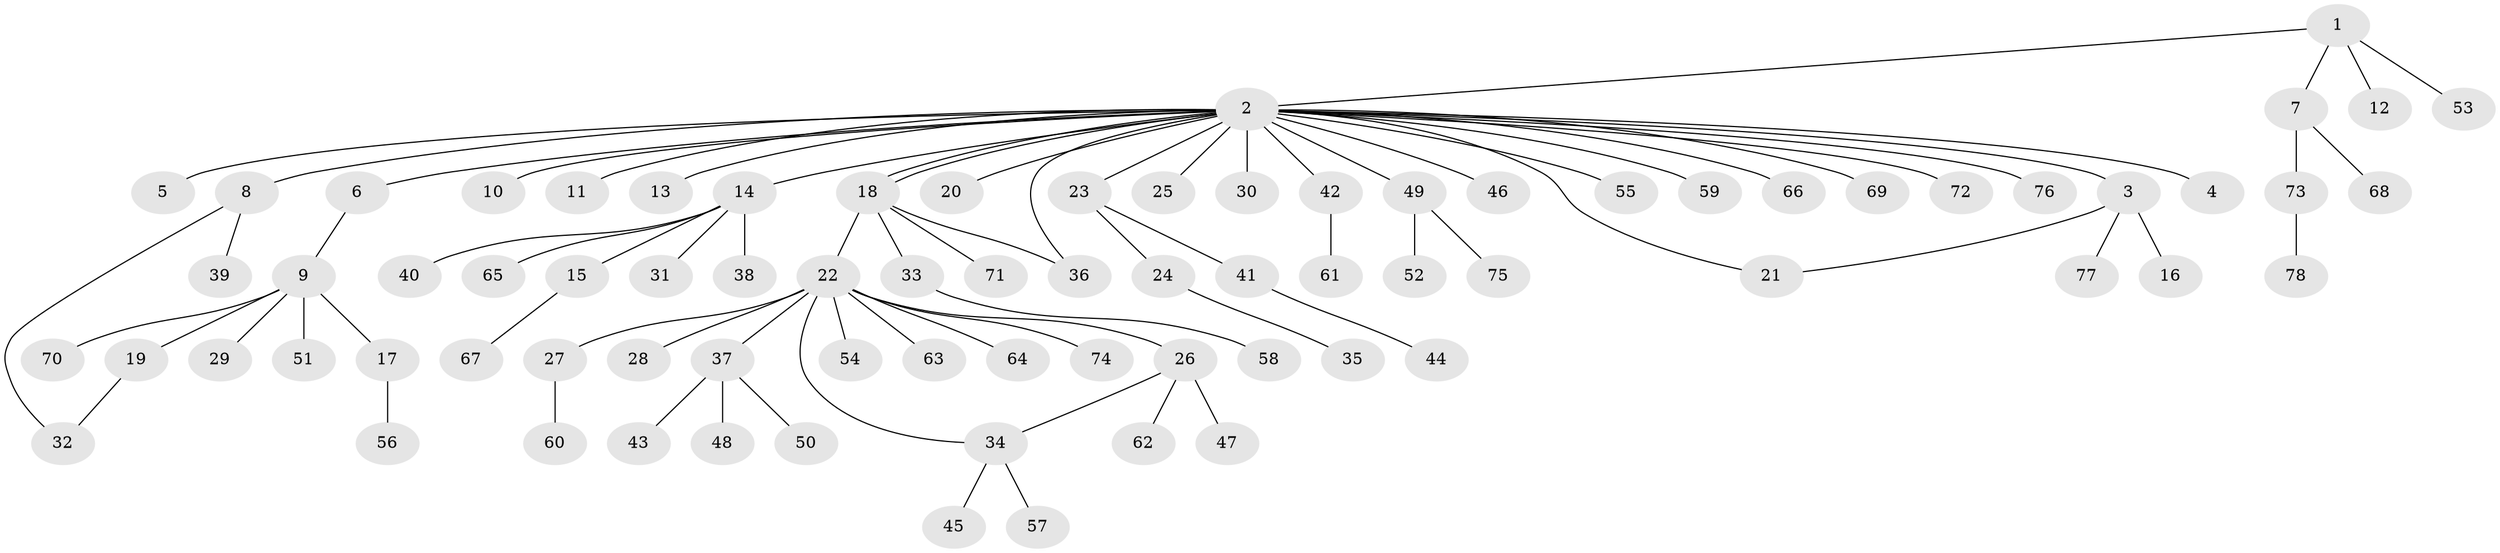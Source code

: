 // Generated by graph-tools (version 1.1) at 2025/25/03/09/25 03:25:55]
// undirected, 78 vertices, 82 edges
graph export_dot {
graph [start="1"]
  node [color=gray90,style=filled];
  1;
  2;
  3;
  4;
  5;
  6;
  7;
  8;
  9;
  10;
  11;
  12;
  13;
  14;
  15;
  16;
  17;
  18;
  19;
  20;
  21;
  22;
  23;
  24;
  25;
  26;
  27;
  28;
  29;
  30;
  31;
  32;
  33;
  34;
  35;
  36;
  37;
  38;
  39;
  40;
  41;
  42;
  43;
  44;
  45;
  46;
  47;
  48;
  49;
  50;
  51;
  52;
  53;
  54;
  55;
  56;
  57;
  58;
  59;
  60;
  61;
  62;
  63;
  64;
  65;
  66;
  67;
  68;
  69;
  70;
  71;
  72;
  73;
  74;
  75;
  76;
  77;
  78;
  1 -- 2;
  1 -- 7;
  1 -- 12;
  1 -- 53;
  2 -- 3;
  2 -- 4;
  2 -- 5;
  2 -- 6;
  2 -- 8;
  2 -- 10;
  2 -- 11;
  2 -- 13;
  2 -- 14;
  2 -- 18;
  2 -- 18;
  2 -- 20;
  2 -- 21;
  2 -- 23;
  2 -- 25;
  2 -- 30;
  2 -- 36;
  2 -- 42;
  2 -- 46;
  2 -- 49;
  2 -- 55;
  2 -- 59;
  2 -- 66;
  2 -- 69;
  2 -- 72;
  2 -- 76;
  3 -- 16;
  3 -- 21;
  3 -- 77;
  6 -- 9;
  7 -- 68;
  7 -- 73;
  8 -- 32;
  8 -- 39;
  9 -- 17;
  9 -- 19;
  9 -- 29;
  9 -- 51;
  9 -- 70;
  14 -- 15;
  14 -- 31;
  14 -- 38;
  14 -- 40;
  14 -- 65;
  15 -- 67;
  17 -- 56;
  18 -- 22;
  18 -- 33;
  18 -- 36;
  18 -- 71;
  19 -- 32;
  22 -- 26;
  22 -- 27;
  22 -- 28;
  22 -- 34;
  22 -- 37;
  22 -- 54;
  22 -- 63;
  22 -- 64;
  22 -- 74;
  23 -- 24;
  23 -- 41;
  24 -- 35;
  26 -- 34;
  26 -- 47;
  26 -- 62;
  27 -- 60;
  33 -- 58;
  34 -- 45;
  34 -- 57;
  37 -- 43;
  37 -- 48;
  37 -- 50;
  41 -- 44;
  42 -- 61;
  49 -- 52;
  49 -- 75;
  73 -- 78;
}
